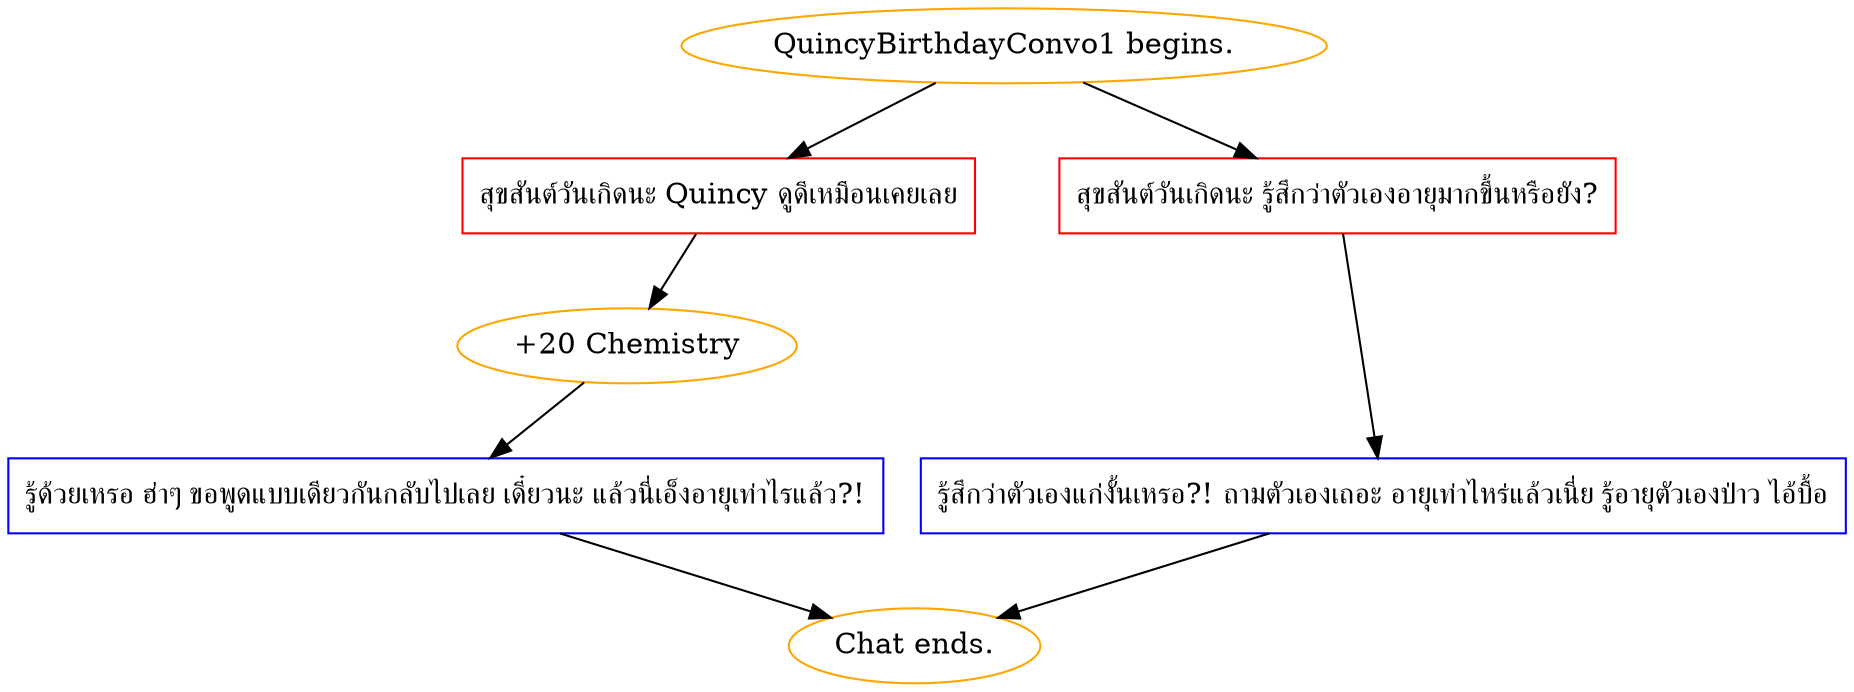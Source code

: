 digraph {
	"QuincyBirthdayConvo1 begins." [color=orange];
		"QuincyBirthdayConvo1 begins." -> j3022052995;
		"QuincyBirthdayConvo1 begins." -> j2395303724;
	j3022052995 [label="สุขสันต์วันเกิดนะ Quincy ดูดีเหมือนเคยเลย",shape=box,color=red];
		j3022052995 -> j3668789480;
	j2395303724 [label="สุขสันต์วันเกิดนะ รู้สึกว่าตัวเองอายุมากขึ้นหรือยัง?",shape=box,color=red];
		j2395303724 -> j1438393707;
	j3668789480 [label="+20 Chemistry",color=orange];
		j3668789480 -> j1103451667;
	j1438393707 [label="รู้สึกว่าตัวเองแก่งั้นเหรอ?! ถามตัวเองเถอะ อายุเท่าไหร่แล้วเนี่ย รู้อายุตัวเองป่าว ไอ้บื้อ",shape=box,color=blue];
		j1438393707 -> "Chat ends.";
	j1103451667 [label="รู้ด้วยเหรอ ฮ่าๆ ขอพูดแบบเดียวกันกลับไปเลย เดี๋ยวนะ แล้วนี่เอ็งอายุเท่าไรแล้ว?!",shape=box,color=blue];
		j1103451667 -> "Chat ends.";
	"Chat ends." [color=orange];
}